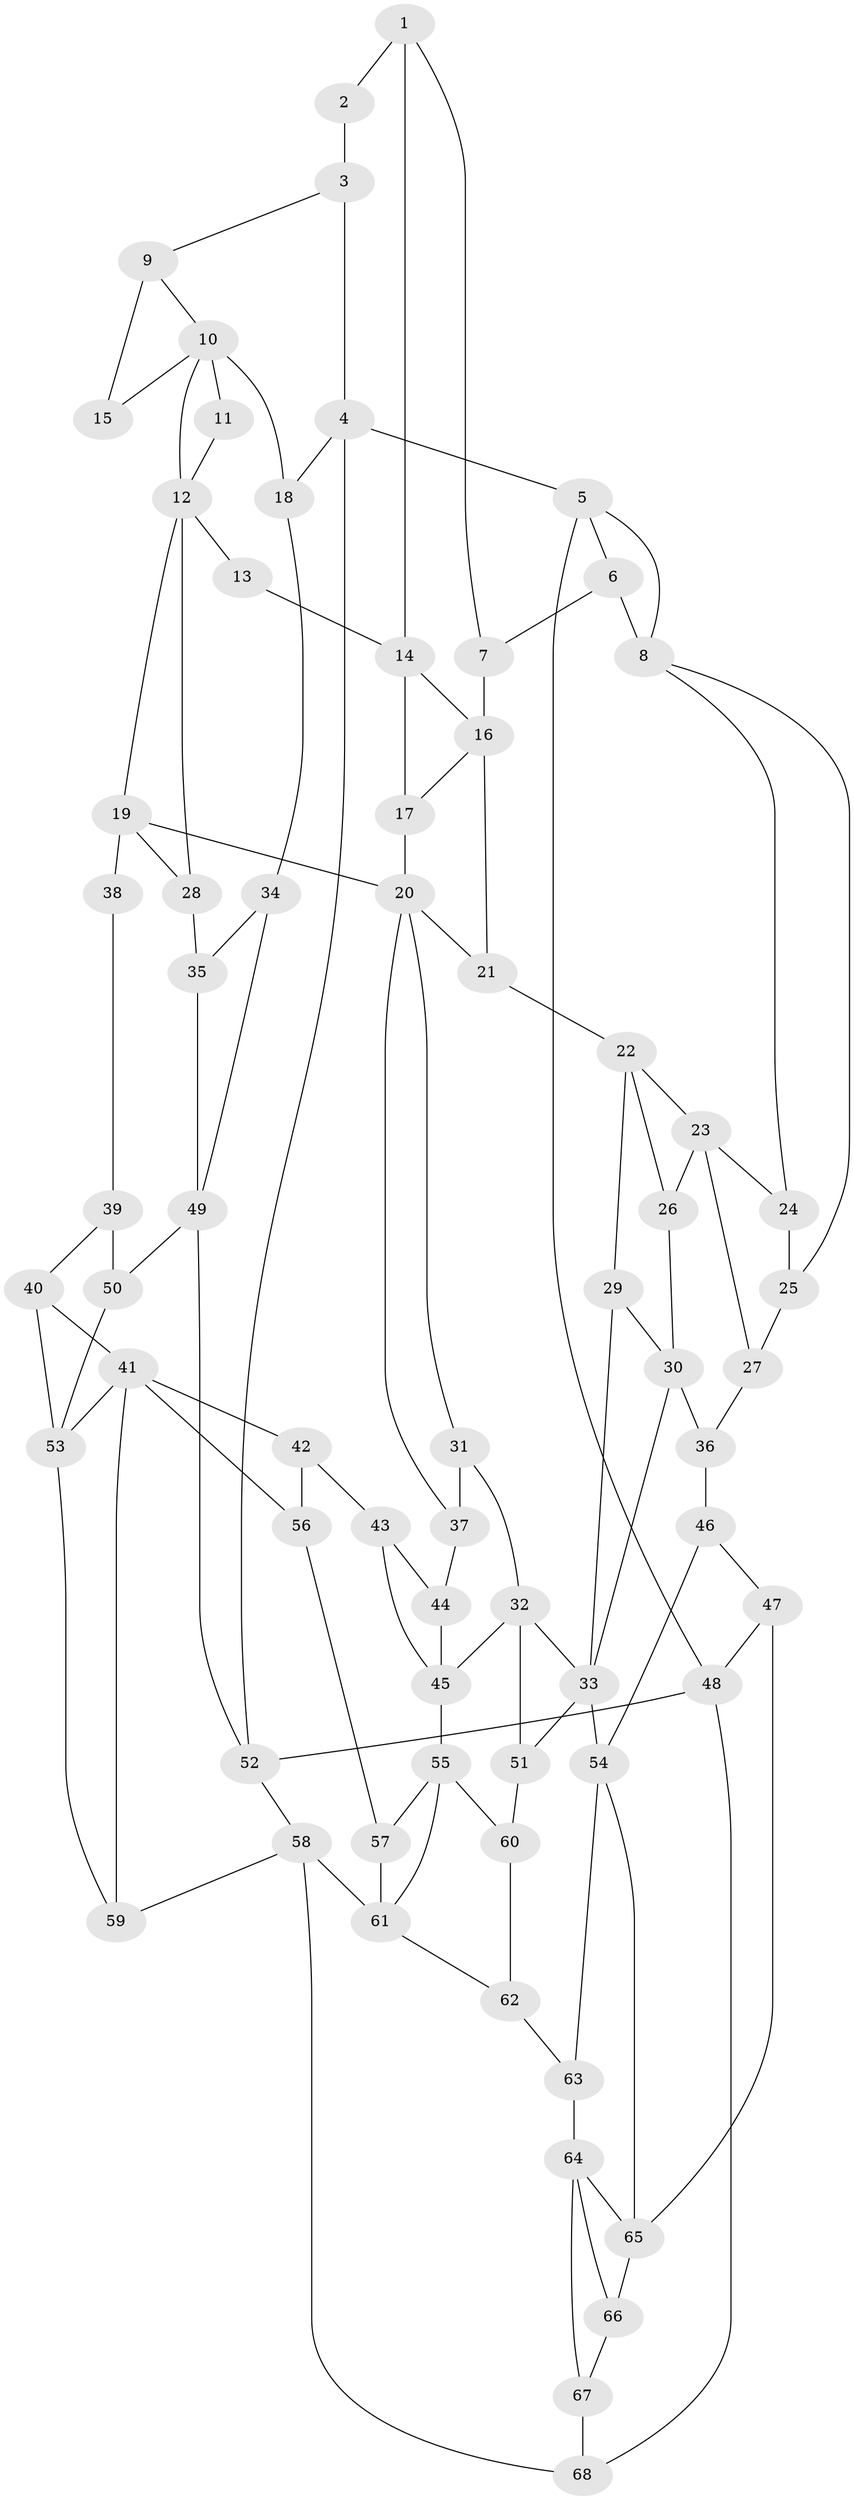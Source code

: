 // original degree distribution, {3: 0.022058823529411766, 5: 0.5220588235294118, 4: 0.22794117647058823, 6: 0.22794117647058823}
// Generated by graph-tools (version 1.1) at 2025/38/03/09/25 02:38:38]
// undirected, 68 vertices, 115 edges
graph export_dot {
graph [start="1"]
  node [color=gray90,style=filled];
  1;
  2;
  3;
  4;
  5;
  6;
  7;
  8;
  9;
  10;
  11;
  12;
  13;
  14;
  15;
  16;
  17;
  18;
  19;
  20;
  21;
  22;
  23;
  24;
  25;
  26;
  27;
  28;
  29;
  30;
  31;
  32;
  33;
  34;
  35;
  36;
  37;
  38;
  39;
  40;
  41;
  42;
  43;
  44;
  45;
  46;
  47;
  48;
  49;
  50;
  51;
  52;
  53;
  54;
  55;
  56;
  57;
  58;
  59;
  60;
  61;
  62;
  63;
  64;
  65;
  66;
  67;
  68;
  1 -- 2 [weight=1.0];
  1 -- 7 [weight=1.0];
  1 -- 14 [weight=2.0];
  2 -- 3 [weight=1.0];
  3 -- 4 [weight=1.0];
  3 -- 9 [weight=1.0];
  4 -- 5 [weight=1.0];
  4 -- 18 [weight=1.0];
  4 -- 52 [weight=1.0];
  5 -- 6 [weight=1.0];
  5 -- 8 [weight=1.0];
  5 -- 48 [weight=1.0];
  6 -- 7 [weight=1.0];
  6 -- 8 [weight=3.0];
  7 -- 16 [weight=1.0];
  8 -- 24 [weight=1.0];
  8 -- 25 [weight=1.0];
  9 -- 10 [weight=1.0];
  9 -- 15 [weight=2.0];
  10 -- 11 [weight=2.0];
  10 -- 12 [weight=1.0];
  10 -- 15 [weight=1.0];
  10 -- 18 [weight=1.0];
  11 -- 12 [weight=1.0];
  12 -- 13 [weight=1.0];
  12 -- 19 [weight=1.0];
  12 -- 28 [weight=1.0];
  13 -- 14 [weight=2.0];
  14 -- 16 [weight=1.0];
  14 -- 17 [weight=1.0];
  16 -- 17 [weight=1.0];
  16 -- 21 [weight=2.0];
  17 -- 20 [weight=1.0];
  18 -- 34 [weight=1.0];
  19 -- 20 [weight=2.0];
  19 -- 28 [weight=1.0];
  19 -- 38 [weight=2.0];
  20 -- 21 [weight=1.0];
  20 -- 31 [weight=1.0];
  20 -- 37 [weight=1.0];
  21 -- 22 [weight=1.0];
  22 -- 23 [weight=1.0];
  22 -- 26 [weight=1.0];
  22 -- 29 [weight=1.0];
  23 -- 24 [weight=1.0];
  23 -- 26 [weight=3.0];
  23 -- 27 [weight=1.0];
  24 -- 25 [weight=1.0];
  25 -- 27 [weight=1.0];
  26 -- 30 [weight=2.0];
  27 -- 36 [weight=1.0];
  28 -- 35 [weight=1.0];
  29 -- 30 [weight=1.0];
  29 -- 33 [weight=1.0];
  30 -- 33 [weight=1.0];
  30 -- 36 [weight=2.0];
  31 -- 32 [weight=1.0];
  31 -- 37 [weight=1.0];
  32 -- 33 [weight=1.0];
  32 -- 45 [weight=2.0];
  32 -- 51 [weight=1.0];
  33 -- 51 [weight=1.0];
  33 -- 54 [weight=2.0];
  34 -- 35 [weight=1.0];
  34 -- 49 [weight=1.0];
  35 -- 49 [weight=1.0];
  36 -- 46 [weight=1.0];
  37 -- 44 [weight=1.0];
  38 -- 39 [weight=1.0];
  39 -- 40 [weight=1.0];
  39 -- 50 [weight=2.0];
  40 -- 41 [weight=1.0];
  40 -- 53 [weight=1.0];
  41 -- 42 [weight=1.0];
  41 -- 53 [weight=2.0];
  41 -- 56 [weight=1.0];
  41 -- 59 [weight=1.0];
  42 -- 43 [weight=1.0];
  42 -- 56 [weight=1.0];
  43 -- 44 [weight=1.0];
  43 -- 45 [weight=1.0];
  44 -- 45 [weight=1.0];
  45 -- 55 [weight=2.0];
  46 -- 47 [weight=1.0];
  46 -- 54 [weight=1.0];
  47 -- 48 [weight=1.0];
  47 -- 65 [weight=1.0];
  48 -- 52 [weight=1.0];
  48 -- 68 [weight=1.0];
  49 -- 50 [weight=2.0];
  49 -- 52 [weight=1.0];
  50 -- 53 [weight=2.0];
  51 -- 60 [weight=1.0];
  52 -- 58 [weight=1.0];
  53 -- 59 [weight=1.0];
  54 -- 63 [weight=1.0];
  54 -- 65 [weight=1.0];
  55 -- 57 [weight=1.0];
  55 -- 60 [weight=1.0];
  55 -- 61 [weight=1.0];
  56 -- 57 [weight=1.0];
  57 -- 61 [weight=2.0];
  58 -- 59 [weight=1.0];
  58 -- 61 [weight=2.0];
  58 -- 68 [weight=1.0];
  60 -- 62 [weight=1.0];
  61 -- 62 [weight=1.0];
  62 -- 63 [weight=1.0];
  63 -- 64 [weight=2.0];
  64 -- 65 [weight=1.0];
  64 -- 66 [weight=2.0];
  64 -- 67 [weight=1.0];
  65 -- 66 [weight=3.0];
  66 -- 67 [weight=1.0];
  67 -- 68 [weight=1.0];
}
